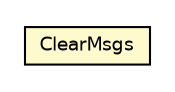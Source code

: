 #!/usr/local/bin/dot
#
# Class diagram 
# Generated by UmlGraph version 4.6 (http://www.spinellis.gr/sw/umlgraph)
#

digraph G {
	edge [fontname="Helvetica",fontsize=10,labelfontname="Helvetica",labelfontsize=10];
	node [fontname="Helvetica",fontsize=10,shape=plaintext];
	// br.net.meditec.client.events.ClearMsgs
	c3685 [label=<<table border="0" cellborder="1" cellspacing="0" cellpadding="2" port="p" bgcolor="lemonChiffon" href="./ClearMsgs.html">
		<tr><td><table border="0" cellspacing="0" cellpadding="1">
			<tr><td> ClearMsgs </td></tr>
		</table></td></tr>
		</table>>, fontname="Helvetica", fontcolor="black", fontsize=9.0];
}

